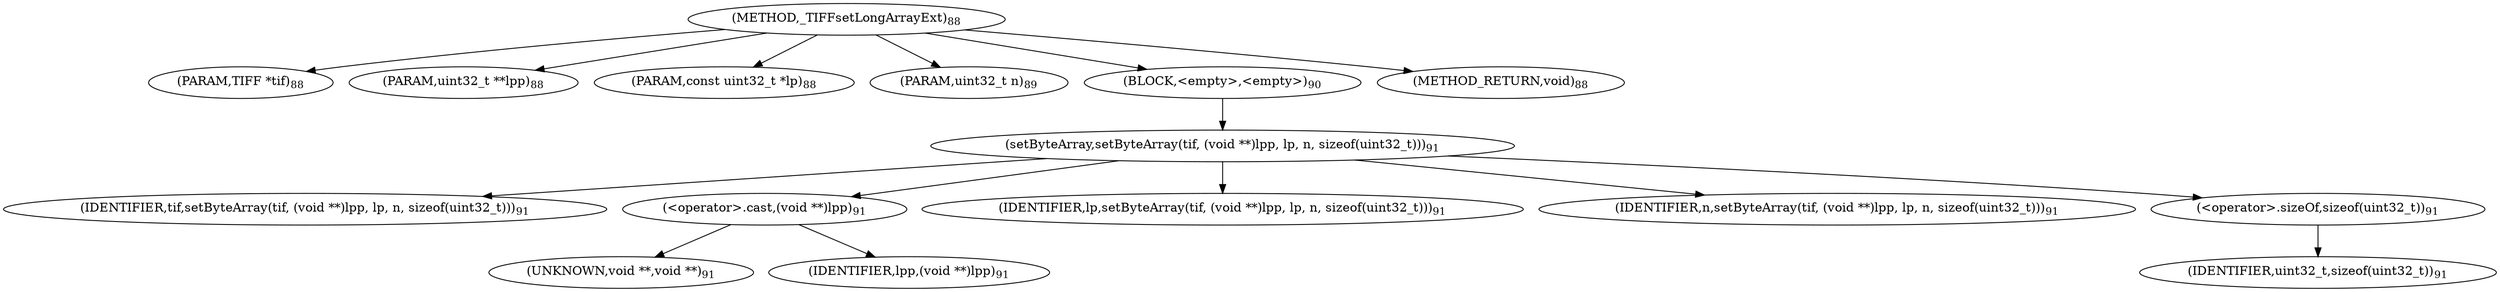 digraph "_TIFFsetLongArrayExt" {  
"39796" [label = <(METHOD,_TIFFsetLongArrayExt)<SUB>88</SUB>> ]
"39797" [label = <(PARAM,TIFF *tif)<SUB>88</SUB>> ]
"39798" [label = <(PARAM,uint32_t **lpp)<SUB>88</SUB>> ]
"39799" [label = <(PARAM,const uint32_t *lp)<SUB>88</SUB>> ]
"39800" [label = <(PARAM,uint32_t n)<SUB>89</SUB>> ]
"39801" [label = <(BLOCK,&lt;empty&gt;,&lt;empty&gt;)<SUB>90</SUB>> ]
"39802" [label = <(setByteArray,setByteArray(tif, (void **)lpp, lp, n, sizeof(uint32_t)))<SUB>91</SUB>> ]
"39803" [label = <(IDENTIFIER,tif,setByteArray(tif, (void **)lpp, lp, n, sizeof(uint32_t)))<SUB>91</SUB>> ]
"39804" [label = <(&lt;operator&gt;.cast,(void **)lpp)<SUB>91</SUB>> ]
"39805" [label = <(UNKNOWN,void **,void **)<SUB>91</SUB>> ]
"39806" [label = <(IDENTIFIER,lpp,(void **)lpp)<SUB>91</SUB>> ]
"39807" [label = <(IDENTIFIER,lp,setByteArray(tif, (void **)lpp, lp, n, sizeof(uint32_t)))<SUB>91</SUB>> ]
"39808" [label = <(IDENTIFIER,n,setByteArray(tif, (void **)lpp, lp, n, sizeof(uint32_t)))<SUB>91</SUB>> ]
"39809" [label = <(&lt;operator&gt;.sizeOf,sizeof(uint32_t))<SUB>91</SUB>> ]
"39810" [label = <(IDENTIFIER,uint32_t,sizeof(uint32_t))<SUB>91</SUB>> ]
"39811" [label = <(METHOD_RETURN,void)<SUB>88</SUB>> ]
  "39796" -> "39797" 
  "39796" -> "39798" 
  "39796" -> "39799" 
  "39796" -> "39800" 
  "39796" -> "39801" 
  "39796" -> "39811" 
  "39801" -> "39802" 
  "39802" -> "39803" 
  "39802" -> "39804" 
  "39802" -> "39807" 
  "39802" -> "39808" 
  "39802" -> "39809" 
  "39804" -> "39805" 
  "39804" -> "39806" 
  "39809" -> "39810" 
}
